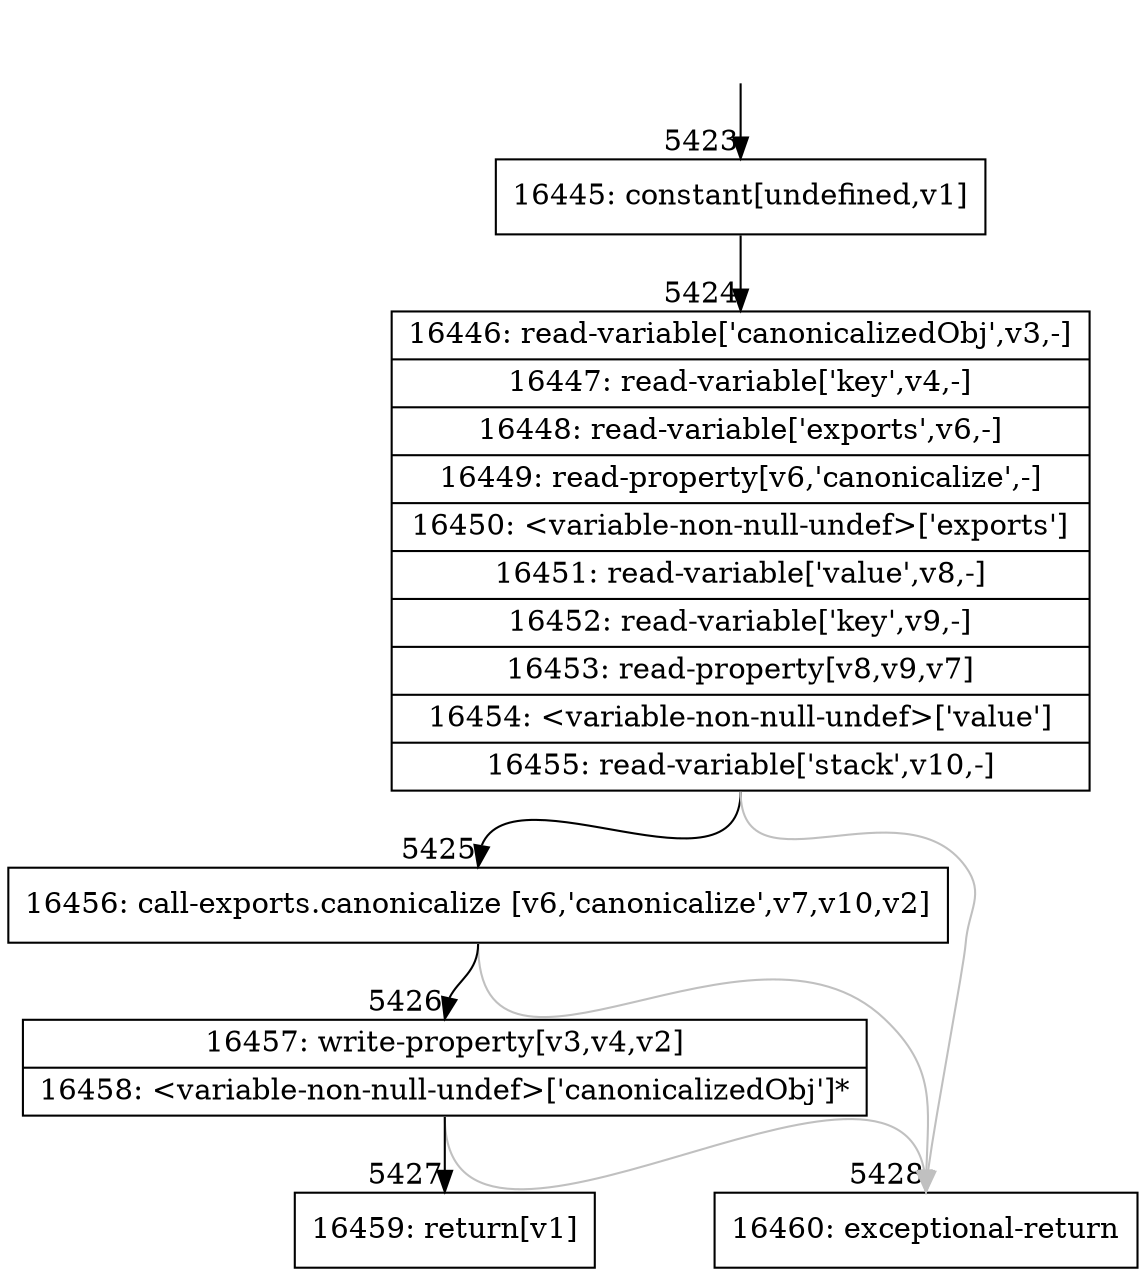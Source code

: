 digraph {
rankdir="TD"
BB_entry471[shape=none,label=""];
BB_entry471 -> BB5423 [tailport=s, headport=n, headlabel="    5423"]
BB5423 [shape=record label="{16445: constant[undefined,v1]}" ] 
BB5423 -> BB5424 [tailport=s, headport=n, headlabel="      5424"]
BB5424 [shape=record label="{16446: read-variable['canonicalizedObj',v3,-]|16447: read-variable['key',v4,-]|16448: read-variable['exports',v6,-]|16449: read-property[v6,'canonicalize',-]|16450: \<variable-non-null-undef\>['exports']|16451: read-variable['value',v8,-]|16452: read-variable['key',v9,-]|16453: read-property[v8,v9,v7]|16454: \<variable-non-null-undef\>['value']|16455: read-variable['stack',v10,-]}" ] 
BB5424 -> BB5425 [tailport=s, headport=n, headlabel="      5425"]
BB5424 -> BB5428 [tailport=s, headport=n, color=gray, headlabel="      5428"]
BB5425 [shape=record label="{16456: call-exports.canonicalize [v6,'canonicalize',v7,v10,v2]}" ] 
BB5425 -> BB5426 [tailport=s, headport=n, headlabel="      5426"]
BB5425 -> BB5428 [tailport=s, headport=n, color=gray]
BB5426 [shape=record label="{16457: write-property[v3,v4,v2]|16458: \<variable-non-null-undef\>['canonicalizedObj']*}" ] 
BB5426 -> BB5427 [tailport=s, headport=n, headlabel="      5427"]
BB5426 -> BB5428 [tailport=s, headport=n, color=gray]
BB5427 [shape=record label="{16459: return[v1]}" ] 
BB5428 [shape=record label="{16460: exceptional-return}" ] 
//#$~ 6254
}

